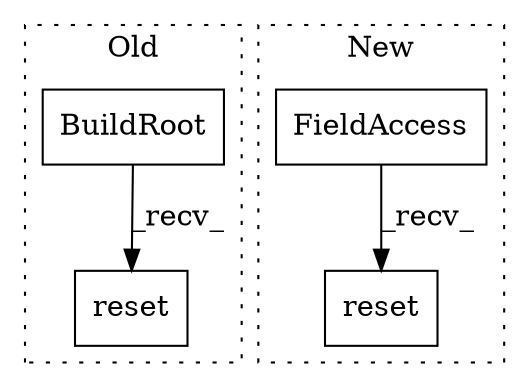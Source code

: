 digraph G {
subgraph cluster0 {
1 [label="BuildRoot" a="32" s="892" l="11" shape="box"];
4 [label="reset" a="32" s="904" l="7" shape="box"];
label = "Old";
style="dotted";
}
subgraph cluster1 {
2 [label="reset" a="32" s="965" l="7" shape="box"];
3 [label="FieldAccess" a="22" s="949" l="15" shape="box"];
label = "New";
style="dotted";
}
1 -> 4 [label="_recv_"];
3 -> 2 [label="_recv_"];
}
